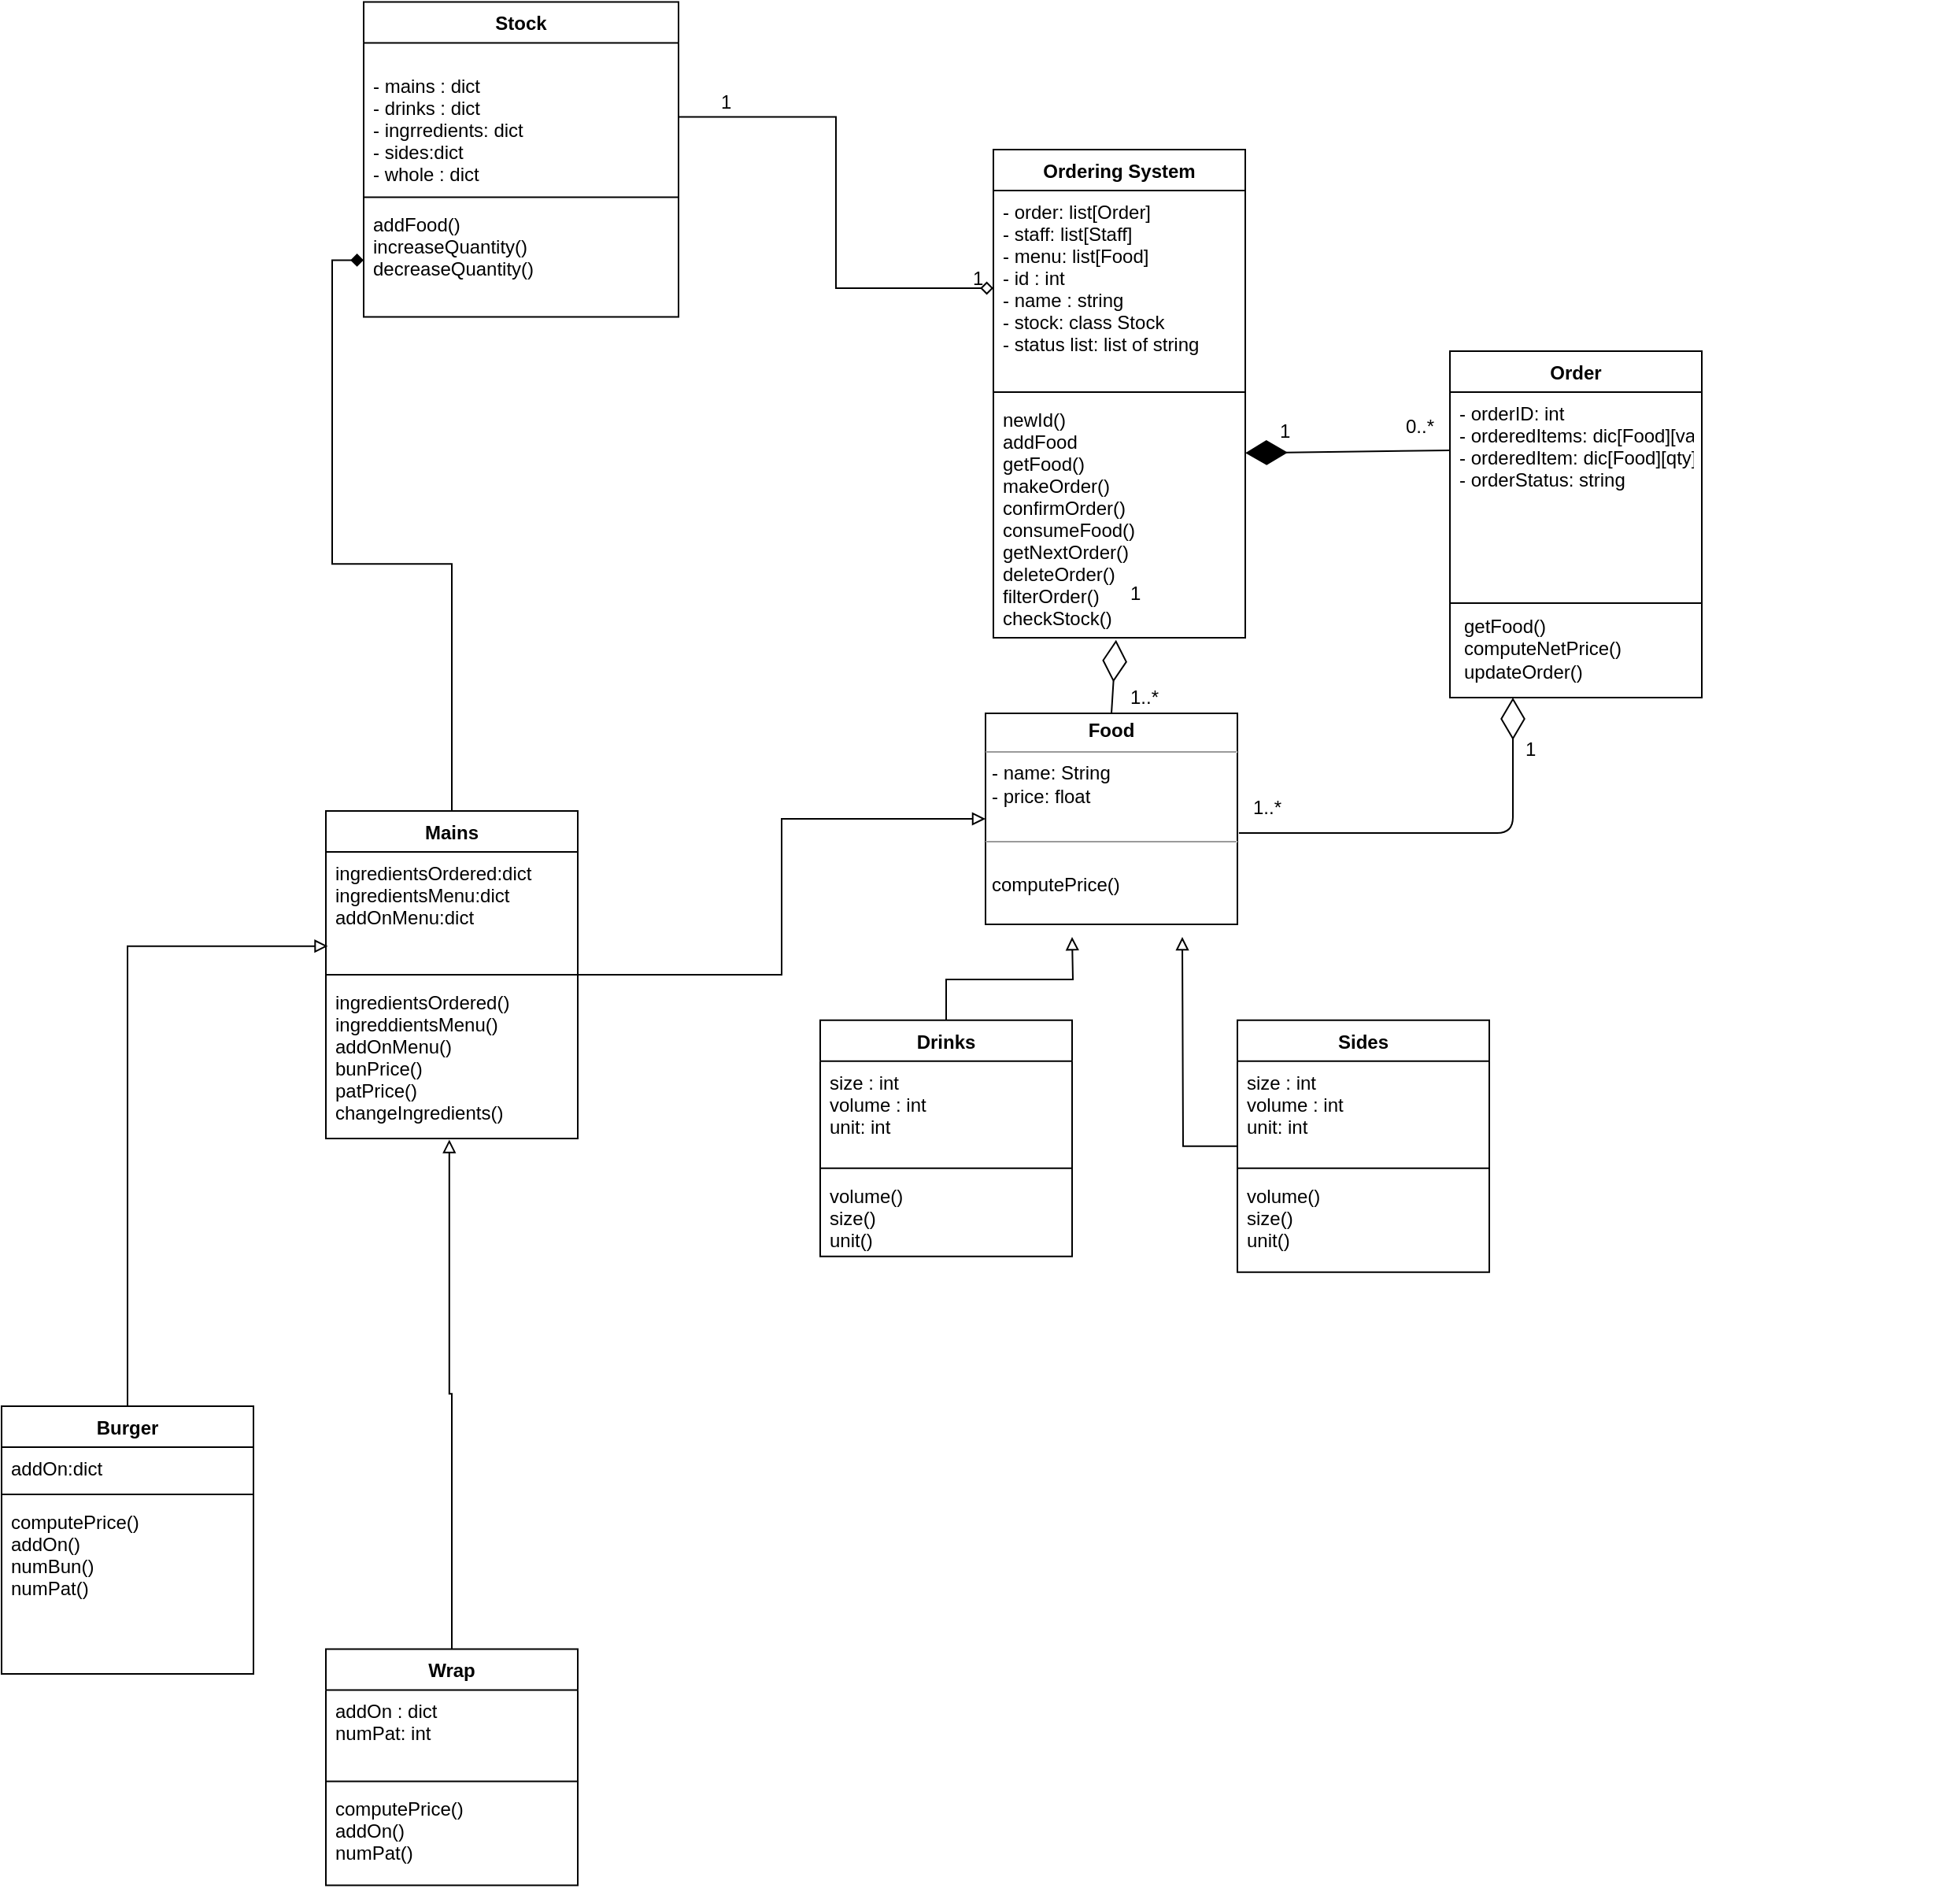 <mxfile version="10.6.5" type="device"><diagram id="wz7sVOofD0HcNMnZ4BT3" name="Page-1"><mxGraphModel dx="1687" dy="977" grid="1" gridSize="10" guides="1" tooltips="1" connect="1" arrows="1" fold="1" page="1" pageScale="1" pageWidth="827" pageHeight="1169" math="0" shadow="0"><root><mxCell id="0"/><mxCell id="1" parent="0"/><mxCell id="bEHP8HIsy6cl7YD7Yd7d-17" style="edgeStyle=orthogonalEdgeStyle;rounded=0;orthogonalLoop=1;jettySize=auto;html=1;entryX=1;entryY=0.5;entryDx=0;entryDy=0;endArrow=block;endFill=0;" edge="1" parent="1" target="bEHP8HIsy6cl7YD7Yd7d-41"><mxGeometry relative="1" as="geometry"><mxPoint x="734.429" y="1662" as="sourcePoint"/></mxGeometry></mxCell><mxCell id="bEHP8HIsy6cl7YD7Yd7d-22" value="Order" style="swimlane;fontStyle=1;align=center;verticalAlign=top;childLayout=stackLayout;horizontal=1;startSize=26;horizontalStack=0;resizeParent=1;resizeParentMax=0;resizeLast=0;collapsible=1;marginBottom=0;" vertex="1" parent="1"><mxGeometry x="1540" y="788" width="160" height="220" as="geometry"/></mxCell><mxCell id="bEHP8HIsy6cl7YD7Yd7d-23" value="- orderID: int&#10;- orderedItems: dic[Food][val]&#10;- orderedItem: dic[Food][qty]&#10;- orderStatus: string" style="text;strokeColor=none;fillColor=none;align=left;verticalAlign=top;spacingLeft=4;spacingRight=4;overflow=hidden;rotatable=0;points=[[0,0.5],[1,0.5]];portConstraint=eastwest;" vertex="1" parent="bEHP8HIsy6cl7YD7Yd7d-22"><mxGeometry y="26" width="160" height="74" as="geometry"/></mxCell><mxCell id="bEHP8HIsy6cl7YD7Yd7d-24" value="" style="line;strokeWidth=1;fillColor=none;align=left;verticalAlign=middle;spacingTop=-1;spacingLeft=3;spacingRight=3;rotatable=0;labelPosition=right;points=[];portConstraint=eastwest;" vertex="1" parent="bEHP8HIsy6cl7YD7Yd7d-22"><mxGeometry y="100" width="160" height="120" as="geometry"/></mxCell><mxCell id="bEHP8HIsy6cl7YD7Yd7d-29" value="&lt;p style=&quot;margin: 0px ; margin-top: 4px ; text-align: center&quot;&gt;&lt;b&gt;Food&lt;/b&gt;&lt;/p&gt;&lt;hr size=&quot;1&quot;&gt;&lt;p style=&quot;margin: 0px ; margin-left: 4px&quot;&gt;- name: String&lt;/p&gt;&lt;p style=&quot;margin: 0px ; margin-left: 4px&quot;&gt;- price: float&lt;/p&gt;&lt;p style=&quot;margin: 0px ; margin-left: 4px&quot;&gt;&lt;br&gt;&lt;/p&gt;&lt;hr size=&quot;1&quot;&gt;&lt;p style=&quot;margin: 0px ; margin-left: 4px&quot;&gt;&lt;br&gt;&lt;/p&gt;&lt;p style=&quot;margin: 0px ; margin-left: 4px&quot;&gt;computePrice()&lt;br&gt;&lt;/p&gt;&lt;div&gt;&lt;br&gt;&lt;/div&gt;" style="verticalAlign=top;align=left;overflow=fill;fontSize=12;fontFamily=Helvetica;html=1;" vertex="1" parent="1"><mxGeometry x="1245" y="1018" width="160" height="134" as="geometry"/></mxCell><mxCell id="bEHP8HIsy6cl7YD7Yd7d-30" value="1&lt;br&gt;" style="text;html=1;resizable=0;points=[];autosize=1;align=left;verticalAlign=top;spacingTop=-4;" vertex="1" parent="1"><mxGeometry x="1586" y="1031" width="20" height="20" as="geometry"/></mxCell><mxCell id="bEHP8HIsy6cl7YD7Yd7d-31" value="" style="endArrow=diamondThin;endFill=0;endSize=24;html=1;exitX=0.5;exitY=0;exitDx=0;exitDy=0;entryX=0.487;entryY=1.009;entryDx=0;entryDy=0;entryPerimeter=0;" edge="1" parent="1" source="bEHP8HIsy6cl7YD7Yd7d-29" target="bEHP8HIsy6cl7YD7Yd7d-75"><mxGeometry width="160" relative="1" as="geometry"><mxPoint x="1242" y="968" as="sourcePoint"/><mxPoint x="1325" y="890" as="targetPoint"/></mxGeometry></mxCell><mxCell id="bEHP8HIsy6cl7YD7Yd7d-32" value="0..*" style="text;html=1;resizable=0;points=[];autosize=1;align=left;verticalAlign=top;spacingTop=-4;" vertex="1" parent="1"><mxGeometry x="1510" y="826" width="30" height="20" as="geometry"/></mxCell><mxCell id="bEHP8HIsy6cl7YD7Yd7d-33" value="1" style="text;html=1;resizable=0;points=[];autosize=1;align=left;verticalAlign=top;spacingTop=-4;" vertex="1" parent="1"><mxGeometry x="1335" y="932" width="20" height="20" as="geometry"/></mxCell><mxCell id="bEHP8HIsy6cl7YD7Yd7d-34" value="1..*" style="text;html=1;resizable=0;points=[];autosize=1;align=left;verticalAlign=top;spacingTop=-4;" vertex="1" parent="1"><mxGeometry x="1335" y="998" width="30" height="20" as="geometry"/></mxCell><mxCell id="bEHP8HIsy6cl7YD7Yd7d-37" value="" style="endArrow=diamondThin;endFill=0;endSize=24;html=1;exitX=1.006;exitY=0.567;exitDx=0;exitDy=0;exitPerimeter=0;entryX=0.25;entryY=1;entryDx=0;entryDy=0;" edge="1" parent="1" source="bEHP8HIsy6cl7YD7Yd7d-29" target="bEHP8HIsy6cl7YD7Yd7d-22"><mxGeometry width="160" relative="1" as="geometry"><mxPoint x="1590" y="1085" as="sourcePoint"/><mxPoint x="1590" y="912" as="targetPoint"/><Array as="points"><mxPoint x="1580" y="1094"/></Array></mxGeometry></mxCell><mxCell id="bEHP8HIsy6cl7YD7Yd7d-38" value="" style="endArrow=diamondThin;endFill=1;endSize=24;html=1;exitX=0;exitY=0.601;exitDx=0;exitDy=0;entryX=1;entryY=0.658;entryDx=0;entryDy=0;exitPerimeter=0;entryPerimeter=0;" edge="1" parent="1"><mxGeometry width="160" relative="1" as="geometry"><mxPoint x="1540" y="851" as="sourcePoint"/><mxPoint x="1410" y="852.667" as="targetPoint"/></mxGeometry></mxCell><mxCell id="bEHP8HIsy6cl7YD7Yd7d-43" value="Stock" style="swimlane;fontStyle=1;align=center;verticalAlign=top;childLayout=stackLayout;horizontal=1;startSize=26;horizontalStack=0;resizeParent=1;resizeParentMax=0;resizeLast=0;collapsible=1;marginBottom=0;" vertex="1" parent="1"><mxGeometry x="850" y="566.19" width="200" height="200" as="geometry"/></mxCell><mxCell id="bEHP8HIsy6cl7YD7Yd7d-44" value="&#10;- mains : dict&#10;- drinks : dict&#10;- ingrredients: dict&#10;- sides:dict&#10;- whole : dict" style="text;strokeColor=none;fillColor=none;align=left;verticalAlign=top;spacingLeft=4;spacingRight=4;overflow=hidden;rotatable=0;points=[[0,0.5],[1,0.5]];portConstraint=eastwest;" vertex="1" parent="bEHP8HIsy6cl7YD7Yd7d-43"><mxGeometry y="26" width="200" height="94" as="geometry"/></mxCell><mxCell id="bEHP8HIsy6cl7YD7Yd7d-45" value="" style="line;strokeWidth=1;fillColor=none;align=left;verticalAlign=middle;spacingTop=-1;spacingLeft=3;spacingRight=3;rotatable=0;labelPosition=right;points=[];portConstraint=eastwest;" vertex="1" parent="bEHP8HIsy6cl7YD7Yd7d-43"><mxGeometry y="120" width="200" height="8" as="geometry"/></mxCell><mxCell id="bEHP8HIsy6cl7YD7Yd7d-46" value="addFood()&#10;increaseQuantity()&#10;decreaseQuantity()" style="text;strokeColor=none;fillColor=none;align=left;verticalAlign=top;spacingLeft=4;spacingRight=4;overflow=hidden;rotatable=0;points=[[0,0.5],[1,0.5]];portConstraint=eastwest;" vertex="1" parent="bEHP8HIsy6cl7YD7Yd7d-43"><mxGeometry y="128" width="200" height="72" as="geometry"/></mxCell><mxCell id="bEHP8HIsy6cl7YD7Yd7d-66" style="edgeStyle=orthogonalEdgeStyle;rounded=0;orthogonalLoop=1;jettySize=auto;html=1;exitX=0.5;exitY=1;exitDx=0;exitDy=0;endArrow=block;endFill=0;" edge="1" parent="1"><mxGeometry relative="1" as="geometry"><mxPoint x="1854.429" y="1553" as="sourcePoint"/><mxPoint x="1854.429" y="1552.5" as="targetPoint"/></mxGeometry></mxCell><mxCell id="bEHP8HIsy6cl7YD7Yd7d-72" value="Ordering System&#10;&#10;" style="swimlane;fontStyle=1;align=center;verticalAlign=top;childLayout=stackLayout;horizontal=1;startSize=26;horizontalStack=0;resizeParent=1;resizeParentMax=0;resizeLast=0;collapsible=1;marginBottom=0;" vertex="1" parent="1"><mxGeometry x="1250" y="660" width="160" height="310" as="geometry"/></mxCell><mxCell id="bEHP8HIsy6cl7YD7Yd7d-73" value="- order: list[Order]&#10;- staff: list[Staff]&#10;- menu: list[Food]&#10;- id : int&#10;- name : string&#10;- stock: class Stock&#10;- status list: list of string&#10;&#10;" style="text;strokeColor=none;fillColor=none;align=left;verticalAlign=top;spacingLeft=4;spacingRight=4;overflow=hidden;rotatable=0;points=[[0,0.5],[1,0.5]];portConstraint=eastwest;" vertex="1" parent="bEHP8HIsy6cl7YD7Yd7d-72"><mxGeometry y="26" width="160" height="124" as="geometry"/></mxCell><mxCell id="bEHP8HIsy6cl7YD7Yd7d-74" value="" style="line;strokeWidth=1;fillColor=none;align=left;verticalAlign=middle;spacingTop=-1;spacingLeft=3;spacingRight=3;rotatable=0;labelPosition=right;points=[];portConstraint=eastwest;" vertex="1" parent="bEHP8HIsy6cl7YD7Yd7d-72"><mxGeometry y="150" width="160" height="8" as="geometry"/></mxCell><mxCell id="bEHP8HIsy6cl7YD7Yd7d-75" value="newId()&#10;addFood&#10;getFood()&#10;makeOrder()&#10;confirmOrder()&#10;consumeFood()&#10;getNextOrder()&#10;deleteOrder()&#10;filterOrder()&#10;checkStock()" style="text;strokeColor=none;fillColor=none;align=left;verticalAlign=top;spacingLeft=4;spacingRight=4;overflow=hidden;rotatable=0;points=[[0,0.5],[1,0.5]];portConstraint=eastwest;" vertex="1" parent="bEHP8HIsy6cl7YD7Yd7d-72"><mxGeometry y="158" width="160" height="152" as="geometry"/></mxCell><mxCell id="bEHP8HIsy6cl7YD7Yd7d-89" value="1" style="text;html=1;resizable=0;points=[];autosize=1;align=left;verticalAlign=top;spacingTop=-4;" vertex="1" parent="1"><mxGeometry x="1430" y="829" width="20" height="20" as="geometry"/></mxCell><mxCell id="bEHP8HIsy6cl7YD7Yd7d-91" value="1..*" style="text;html=1;resizable=0;points=[];autosize=1;align=left;verticalAlign=top;spacingTop=-4;" vertex="1" parent="1"><mxGeometry x="1413" y="1068" width="30" height="20" as="geometry"/></mxCell><mxCell id="bEHP8HIsy6cl7YD7Yd7d-94" value="getFood()&lt;br&gt;computeNetPrice()&lt;br&gt;updateOrder()&lt;br&gt;" style="text;html=1;resizable=0;points=[];autosize=1;align=left;verticalAlign=top;spacingTop=-4;" vertex="1" parent="1"><mxGeometry x="1547" y="953" width="120" height="40" as="geometry"/></mxCell><mxCell id="bEHP8HIsy6cl7YD7Yd7d-116" style="edgeStyle=orthogonalEdgeStyle;rounded=0;orthogonalLoop=1;jettySize=auto;html=1;entryX=0;entryY=0.5;entryDx=0;entryDy=0;endArrow=block;endFill=0;" edge="1" parent="1" source="bEHP8HIsy6cl7YD7Yd7d-95" target="bEHP8HIsy6cl7YD7Yd7d-29"><mxGeometry relative="1" as="geometry"/></mxCell><mxCell id="bEHP8HIsy6cl7YD7Yd7d-124" style="edgeStyle=orthogonalEdgeStyle;rounded=0;orthogonalLoop=1;jettySize=auto;html=1;endArrow=diamond;endFill=1;strokeWidth=1;" edge="1" parent="1" source="bEHP8HIsy6cl7YD7Yd7d-95" target="bEHP8HIsy6cl7YD7Yd7d-46"><mxGeometry relative="1" as="geometry"/></mxCell><mxCell id="bEHP8HIsy6cl7YD7Yd7d-95" value="Mains" style="swimlane;fontStyle=1;align=center;verticalAlign=top;childLayout=stackLayout;horizontal=1;startSize=26;horizontalStack=0;resizeParent=1;resizeParentMax=0;resizeLast=0;collapsible=1;marginBottom=0;" vertex="1" parent="1"><mxGeometry x="826" y="1080" width="160" height="208" as="geometry"/></mxCell><mxCell id="bEHP8HIsy6cl7YD7Yd7d-96" value="ingredientsOrdered:dict&#10;ingredientsMenu:dict&#10;addOnMenu:dict&#10;" style="text;strokeColor=none;fillColor=none;align=left;verticalAlign=top;spacingLeft=4;spacingRight=4;overflow=hidden;rotatable=0;points=[[0,0.5],[1,0.5]];portConstraint=eastwest;" vertex="1" parent="bEHP8HIsy6cl7YD7Yd7d-95"><mxGeometry y="26" width="160" height="74" as="geometry"/></mxCell><mxCell id="bEHP8HIsy6cl7YD7Yd7d-97" value="" style="line;strokeWidth=1;fillColor=none;align=left;verticalAlign=middle;spacingTop=-1;spacingLeft=3;spacingRight=3;rotatable=0;labelPosition=right;points=[];portConstraint=eastwest;" vertex="1" parent="bEHP8HIsy6cl7YD7Yd7d-95"><mxGeometry y="100" width="160" height="8" as="geometry"/></mxCell><mxCell id="bEHP8HIsy6cl7YD7Yd7d-98" value="ingredientsOrdered()&#10;ingreddientsMenu()&#10;addOnMenu()&#10;bunPrice()&#10;patPrice()&#10;changeIngredients()&#10;" style="text;strokeColor=none;fillColor=none;align=left;verticalAlign=top;spacingLeft=4;spacingRight=4;overflow=hidden;rotatable=0;points=[[0,0.5],[1,0.5]];portConstraint=eastwest;" vertex="1" parent="bEHP8HIsy6cl7YD7Yd7d-95"><mxGeometry y="108" width="160" height="100" as="geometry"/></mxCell><mxCell id="bEHP8HIsy6cl7YD7Yd7d-117" style="edgeStyle=orthogonalEdgeStyle;rounded=0;orthogonalLoop=1;jettySize=auto;html=1;entryX=0.008;entryY=0.809;entryDx=0;entryDy=0;entryPerimeter=0;endArrow=block;endFill=0;" edge="1" parent="1" source="bEHP8HIsy6cl7YD7Yd7d-99" target="bEHP8HIsy6cl7YD7Yd7d-96"><mxGeometry relative="1" as="geometry"/></mxCell><mxCell id="bEHP8HIsy6cl7YD7Yd7d-99" value="Burger" style="swimlane;fontStyle=1;align=center;verticalAlign=top;childLayout=stackLayout;horizontal=1;startSize=26;horizontalStack=0;resizeParent=1;resizeParentMax=0;resizeLast=0;collapsible=1;marginBottom=0;" vertex="1" parent="1"><mxGeometry x="620" y="1458" width="160" height="170" as="geometry"/></mxCell><mxCell id="bEHP8HIsy6cl7YD7Yd7d-100" value="addOn:dict" style="text;strokeColor=none;fillColor=none;align=left;verticalAlign=top;spacingLeft=4;spacingRight=4;overflow=hidden;rotatable=0;points=[[0,0.5],[1,0.5]];portConstraint=eastwest;" vertex="1" parent="bEHP8HIsy6cl7YD7Yd7d-99"><mxGeometry y="26" width="160" height="26" as="geometry"/></mxCell><mxCell id="bEHP8HIsy6cl7YD7Yd7d-101" value="" style="line;strokeWidth=1;fillColor=none;align=left;verticalAlign=middle;spacingTop=-1;spacingLeft=3;spacingRight=3;rotatable=0;labelPosition=right;points=[];portConstraint=eastwest;" vertex="1" parent="bEHP8HIsy6cl7YD7Yd7d-99"><mxGeometry y="52" width="160" height="8" as="geometry"/></mxCell><mxCell id="bEHP8HIsy6cl7YD7Yd7d-102" value="computePrice()&#10;addOn()&#10;numBun()&#10;numPat()&#10;" style="text;strokeColor=none;fillColor=none;align=left;verticalAlign=top;spacingLeft=4;spacingRight=4;overflow=hidden;rotatable=0;points=[[0,0.5],[1,0.5]];portConstraint=eastwest;" vertex="1" parent="bEHP8HIsy6cl7YD7Yd7d-99"><mxGeometry y="60" width="160" height="110" as="geometry"/></mxCell><mxCell id="bEHP8HIsy6cl7YD7Yd7d-118" style="edgeStyle=orthogonalEdgeStyle;rounded=0;orthogonalLoop=1;jettySize=auto;html=1;entryX=0.49;entryY=1.007;entryDx=0;entryDy=0;entryPerimeter=0;endArrow=block;endFill=0;" edge="1" parent="1" source="bEHP8HIsy6cl7YD7Yd7d-103" target="bEHP8HIsy6cl7YD7Yd7d-98"><mxGeometry relative="1" as="geometry"/></mxCell><mxCell id="bEHP8HIsy6cl7YD7Yd7d-103" value="Wrap" style="swimlane;fontStyle=1;align=center;verticalAlign=top;childLayout=stackLayout;horizontal=1;startSize=26;horizontalStack=0;resizeParent=1;resizeParentMax=0;resizeLast=0;collapsible=1;marginBottom=0;" vertex="1" parent="1"><mxGeometry x="826" y="1612.19" width="160" height="150" as="geometry"/></mxCell><mxCell id="bEHP8HIsy6cl7YD7Yd7d-104" value="addOn : dict&#10;numPat: int&#10;" style="text;strokeColor=none;fillColor=none;align=left;verticalAlign=top;spacingLeft=4;spacingRight=4;overflow=hidden;rotatable=0;points=[[0,0.5],[1,0.5]];portConstraint=eastwest;" vertex="1" parent="bEHP8HIsy6cl7YD7Yd7d-103"><mxGeometry y="26" width="160" height="54" as="geometry"/></mxCell><mxCell id="bEHP8HIsy6cl7YD7Yd7d-105" value="" style="line;strokeWidth=1;fillColor=none;align=left;verticalAlign=middle;spacingTop=-1;spacingLeft=3;spacingRight=3;rotatable=0;labelPosition=right;points=[];portConstraint=eastwest;" vertex="1" parent="bEHP8HIsy6cl7YD7Yd7d-103"><mxGeometry y="80" width="160" height="8" as="geometry"/></mxCell><mxCell id="bEHP8HIsy6cl7YD7Yd7d-106" value="computePrice()&#10;addOn()&#10;numPat()&#10;" style="text;strokeColor=none;fillColor=none;align=left;verticalAlign=top;spacingLeft=4;spacingRight=4;overflow=hidden;rotatable=0;points=[[0,0.5],[1,0.5]];portConstraint=eastwest;" vertex="1" parent="bEHP8HIsy6cl7YD7Yd7d-103"><mxGeometry y="88" width="160" height="62" as="geometry"/></mxCell><mxCell id="bEHP8HIsy6cl7YD7Yd7d-119" style="edgeStyle=orthogonalEdgeStyle;rounded=0;orthogonalLoop=1;jettySize=auto;html=1;endArrow=block;endFill=0;" edge="1" parent="1" source="bEHP8HIsy6cl7YD7Yd7d-107"><mxGeometry relative="1" as="geometry"><mxPoint x="1300.0" y="1160" as="targetPoint"/></mxGeometry></mxCell><mxCell id="bEHP8HIsy6cl7YD7Yd7d-107" value="Drinks" style="swimlane;fontStyle=1;align=center;verticalAlign=top;childLayout=stackLayout;horizontal=1;startSize=26;horizontalStack=0;resizeParent=1;resizeParentMax=0;resizeLast=0;collapsible=1;marginBottom=0;" vertex="1" parent="1"><mxGeometry x="1140" y="1212.905" width="160" height="150" as="geometry"/></mxCell><mxCell id="bEHP8HIsy6cl7YD7Yd7d-108" value="size : int&#10;volume : int&#10;unit: int&#10;" style="text;strokeColor=none;fillColor=none;align=left;verticalAlign=top;spacingLeft=4;spacingRight=4;overflow=hidden;rotatable=0;points=[[0,0.5],[1,0.5]];portConstraint=eastwest;" vertex="1" parent="bEHP8HIsy6cl7YD7Yd7d-107"><mxGeometry y="26" width="160" height="64" as="geometry"/></mxCell><mxCell id="bEHP8HIsy6cl7YD7Yd7d-109" value="" style="line;strokeWidth=1;fillColor=none;align=left;verticalAlign=middle;spacingTop=-1;spacingLeft=3;spacingRight=3;rotatable=0;labelPosition=right;points=[];portConstraint=eastwest;" vertex="1" parent="bEHP8HIsy6cl7YD7Yd7d-107"><mxGeometry y="90" width="160" height="8" as="geometry"/></mxCell><mxCell id="bEHP8HIsy6cl7YD7Yd7d-110" value="volume()&#10;size()&#10;unit()&#10;" style="text;strokeColor=none;fillColor=none;align=left;verticalAlign=top;spacingLeft=4;spacingRight=4;overflow=hidden;rotatable=0;points=[[0,0.5],[1,0.5]];portConstraint=eastwest;" vertex="1" parent="bEHP8HIsy6cl7YD7Yd7d-107"><mxGeometry y="98" width="160" height="52" as="geometry"/></mxCell><mxCell id="bEHP8HIsy6cl7YD7Yd7d-120" style="edgeStyle=orthogonalEdgeStyle;rounded=0;orthogonalLoop=1;jettySize=auto;html=1;endArrow=block;endFill=0;" edge="1" parent="1" source="bEHP8HIsy6cl7YD7Yd7d-111"><mxGeometry relative="1" as="geometry"><mxPoint x="1370.0" y="1160" as="targetPoint"/></mxGeometry></mxCell><mxCell id="bEHP8HIsy6cl7YD7Yd7d-111" value="Sides" style="swimlane;fontStyle=1;align=center;verticalAlign=top;childLayout=stackLayout;horizontal=1;startSize=26;horizontalStack=0;resizeParent=1;resizeParentMax=0;resizeLast=0;collapsible=1;marginBottom=0;" vertex="1" parent="1"><mxGeometry x="1405" y="1212.905" width="160" height="160" as="geometry"/></mxCell><mxCell id="bEHP8HIsy6cl7YD7Yd7d-112" value="size : int&#10;volume : int&#10;unit: int&#10;" style="text;strokeColor=none;fillColor=none;align=left;verticalAlign=top;spacingLeft=4;spacingRight=4;overflow=hidden;rotatable=0;points=[[0,0.5],[1,0.5]];portConstraint=eastwest;" vertex="1" parent="bEHP8HIsy6cl7YD7Yd7d-111"><mxGeometry y="26" width="160" height="64" as="geometry"/></mxCell><mxCell id="bEHP8HIsy6cl7YD7Yd7d-113" value="" style="line;strokeWidth=1;fillColor=none;align=left;verticalAlign=middle;spacingTop=-1;spacingLeft=3;spacingRight=3;rotatable=0;labelPosition=right;points=[];portConstraint=eastwest;" vertex="1" parent="bEHP8HIsy6cl7YD7Yd7d-111"><mxGeometry y="90" width="160" height="8" as="geometry"/></mxCell><mxCell id="bEHP8HIsy6cl7YD7Yd7d-114" value="volume()&#10;size()&#10;unit()&#10;&#10;" style="text;strokeColor=none;fillColor=none;align=left;verticalAlign=top;spacingLeft=4;spacingRight=4;overflow=hidden;rotatable=0;points=[[0,0.5],[1,0.5]];portConstraint=eastwest;" vertex="1" parent="bEHP8HIsy6cl7YD7Yd7d-111"><mxGeometry y="98" width="160" height="62" as="geometry"/></mxCell><mxCell id="bEHP8HIsy6cl7YD7Yd7d-125" style="edgeStyle=orthogonalEdgeStyle;rounded=0;orthogonalLoop=1;jettySize=auto;html=1;endArrow=diamond;endFill=0;strokeWidth=1;" edge="1" parent="1" source="bEHP8HIsy6cl7YD7Yd7d-44" target="bEHP8HIsy6cl7YD7Yd7d-73"><mxGeometry relative="1" as="geometry"/></mxCell><mxCell id="bEHP8HIsy6cl7YD7Yd7d-126" value="1" style="text;html=1;resizable=0;points=[];autosize=1;align=left;verticalAlign=top;spacingTop=-4;" vertex="1" parent="1"><mxGeometry x="1235" y="732" width="20" height="20" as="geometry"/></mxCell><mxCell id="bEHP8HIsy6cl7YD7Yd7d-127" value="1" style="text;html=1;resizable=0;points=[];autosize=1;align=left;verticalAlign=top;spacingTop=-4;" vertex="1" parent="1"><mxGeometry x="1075" y="620" width="20" height="20" as="geometry"/></mxCell></root></mxGraphModel></diagram></mxfile>